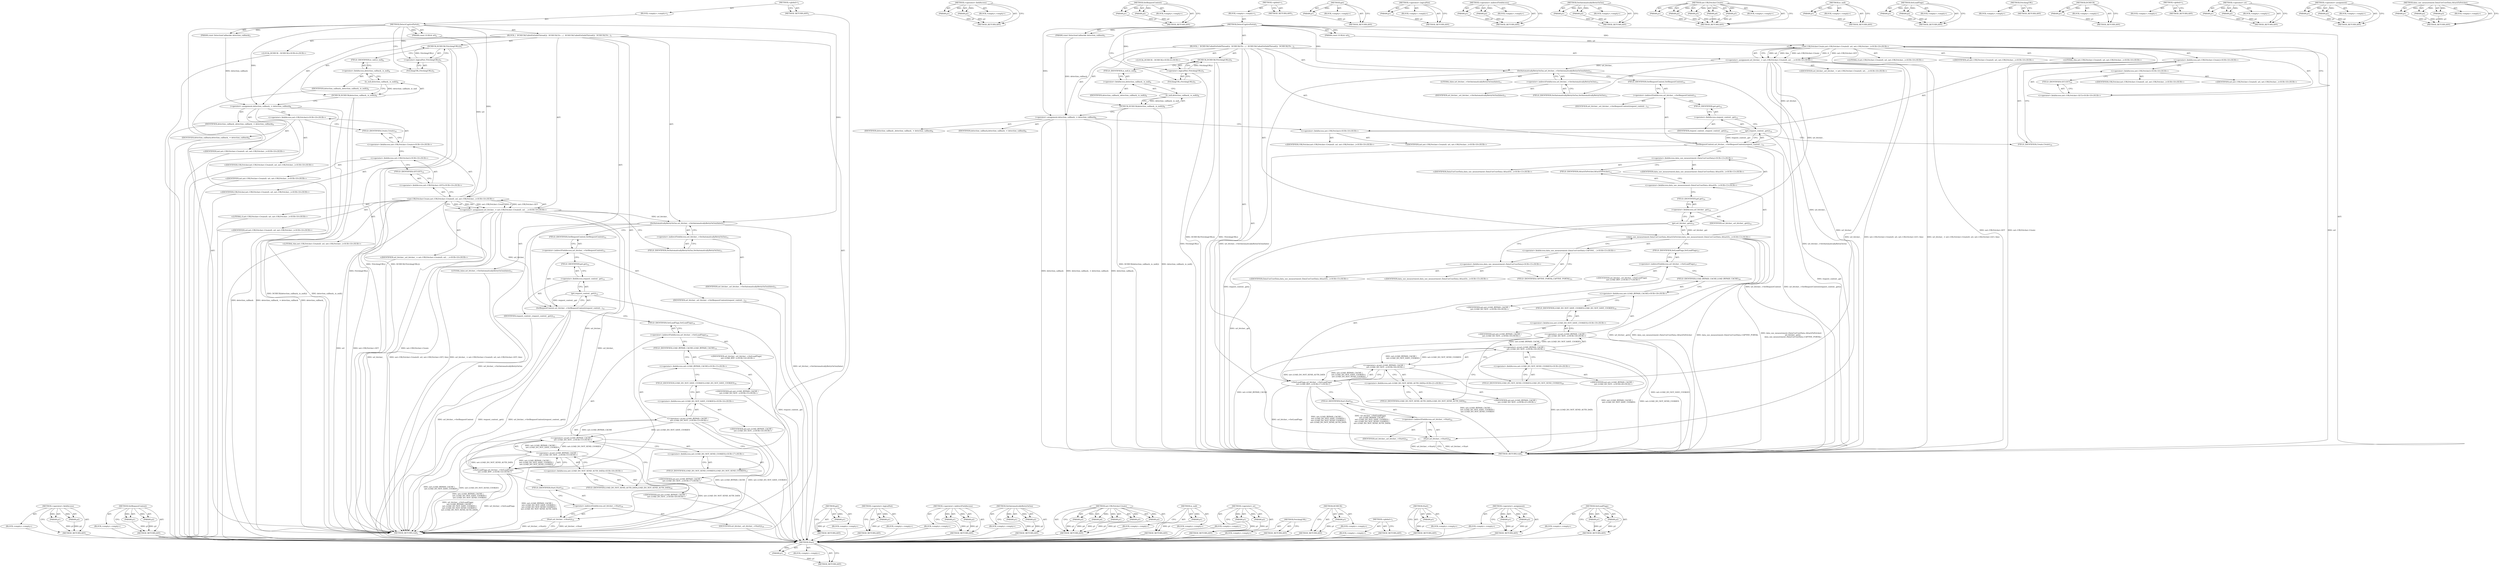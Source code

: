 digraph "data_use_measurement.DataUseUserData.AttachToFetcher" {
vulnerable_120 [label=<(METHOD,&lt;operator&gt;.fieldAccess)>];
vulnerable_121 [label=<(PARAM,p1)>];
vulnerable_122 [label=<(PARAM,p2)>];
vulnerable_123 [label=<(BLOCK,&lt;empty&gt;,&lt;empty&gt;)>];
vulnerable_124 [label=<(METHOD_RETURN,ANY)>];
vulnerable_148 [label=<(METHOD,SetRequestContext)>];
vulnerable_149 [label=<(PARAM,p1)>];
vulnerable_150 [label=<(PARAM,p2)>];
vulnerable_151 [label=<(BLOCK,&lt;empty&gt;,&lt;empty&gt;)>];
vulnerable_152 [label=<(METHOD_RETURN,ANY)>];
vulnerable_6 [label=<(METHOD,&lt;global&gt;)<SUB>1</SUB>>];
vulnerable_7 [label=<(BLOCK,&lt;empty&gt;,&lt;empty&gt;)<SUB>1</SUB>>];
vulnerable_8 [label=<(METHOD,DetectCaptivePortal)<SUB>1</SUB>>];
vulnerable_9 [label=<(PARAM,const GURL&amp; url)<SUB>2</SUB>>];
vulnerable_10 [label=<(PARAM,const DetectionCallback&amp; detection_callback)<SUB>3</SUB>>];
vulnerable_11 [label=<(BLOCK,{
  DCHECK(CalledOnValidThread());
  DCHECK(!Fe...,{
  DCHECK(CalledOnValidThread());
  DCHECK(!Fe...)<SUB>3</SUB>>];
vulnerable_12 [label="<(LOCAL,DCHECK : DCHECK)<SUB>4</SUB>>"];
vulnerable_13 [label=<(DCHECK,DCHECK(!FetchingURL()))<SUB>5</SUB>>];
vulnerable_14 [label=<(&lt;operator&gt;.logicalNot,!FetchingURL())<SUB>5</SUB>>];
vulnerable_15 [label=<(FetchingURL,FetchingURL())<SUB>5</SUB>>];
vulnerable_16 [label=<(DCHECK,DCHECK(detection_callback_.is_null()))<SUB>6</SUB>>];
vulnerable_17 [label=<(is_null,detection_callback_.is_null())<SUB>6</SUB>>];
vulnerable_18 [label=<(&lt;operator&gt;.fieldAccess,detection_callback_.is_null)<SUB>6</SUB>>];
vulnerable_19 [label=<(IDENTIFIER,detection_callback_,detection_callback_.is_null())<SUB>6</SUB>>];
vulnerable_20 [label=<(FIELD_IDENTIFIER,is_null,is_null)<SUB>6</SUB>>];
vulnerable_21 [label=<(&lt;operator&gt;.assignment,detection_callback_ = detection_callback)<SUB>8</SUB>>];
vulnerable_22 [label=<(IDENTIFIER,detection_callback_,detection_callback_ = detection_callback)<SUB>8</SUB>>];
vulnerable_23 [label=<(IDENTIFIER,detection_callback,detection_callback_ = detection_callback)<SUB>8</SUB>>];
vulnerable_24 [label="<(&lt;operator&gt;.assignment,url_fetcher_ = net::URLFetcher::Create(0, url, ...)<SUB>10</SUB>>"];
vulnerable_25 [label="<(IDENTIFIER,url_fetcher_,url_fetcher_ = net::URLFetcher::Create(0, url, ...)<SUB>10</SUB>>"];
vulnerable_26 [label="<(net.URLFetcher.Create,net::URLFetcher::Create(0, url, net::URLFetcher...)<SUB>10</SUB>>"];
vulnerable_27 [label="<(&lt;operator&gt;.fieldAccess,net::URLFetcher::Create)<SUB>10</SUB>>"];
vulnerable_28 [label="<(&lt;operator&gt;.fieldAccess,net::URLFetcher)<SUB>10</SUB>>"];
vulnerable_29 [label="<(IDENTIFIER,net,net::URLFetcher::Create(0, url, net::URLFetcher...)<SUB>10</SUB>>"];
vulnerable_30 [label="<(IDENTIFIER,URLFetcher,net::URLFetcher::Create(0, url, net::URLFetcher...)<SUB>10</SUB>>"];
vulnerable_31 [label=<(FIELD_IDENTIFIER,Create,Create)<SUB>10</SUB>>];
vulnerable_32 [label="<(LITERAL,0,net::URLFetcher::Create(0, url, net::URLFetcher...)<SUB>10</SUB>>"];
vulnerable_33 [label="<(IDENTIFIER,url,net::URLFetcher::Create(0, url, net::URLFetcher...)<SUB>10</SUB>>"];
vulnerable_34 [label="<(&lt;operator&gt;.fieldAccess,net::URLFetcher::GET)<SUB>10</SUB>>"];
vulnerable_35 [label="<(&lt;operator&gt;.fieldAccess,net::URLFetcher)<SUB>10</SUB>>"];
vulnerable_36 [label="<(IDENTIFIER,net,net::URLFetcher::Create(0, url, net::URLFetcher...)<SUB>10</SUB>>"];
vulnerable_37 [label="<(IDENTIFIER,URLFetcher,net::URLFetcher::Create(0, url, net::URLFetcher...)<SUB>10</SUB>>"];
vulnerable_38 [label=<(FIELD_IDENTIFIER,GET,GET)<SUB>10</SUB>>];
vulnerable_39 [label="<(LITERAL,this,net::URLFetcher::Create(0, url, net::URLFetcher...)<SUB>10</SUB>>"];
vulnerable_40 [label=<(SetAutomaticallyRetryOn5xx,url_fetcher_-&gt;SetAutomaticallyRetryOn5xx(false))<SUB>11</SUB>>];
vulnerable_41 [label=<(&lt;operator&gt;.indirectFieldAccess,url_fetcher_-&gt;SetAutomaticallyRetryOn5xx)<SUB>11</SUB>>];
vulnerable_42 [label=<(IDENTIFIER,url_fetcher_,url_fetcher_-&gt;SetAutomaticallyRetryOn5xx(false))<SUB>11</SUB>>];
vulnerable_43 [label=<(FIELD_IDENTIFIER,SetAutomaticallyRetryOn5xx,SetAutomaticallyRetryOn5xx)<SUB>11</SUB>>];
vulnerable_44 [label=<(LITERAL,false,url_fetcher_-&gt;SetAutomaticallyRetryOn5xx(false))<SUB>11</SUB>>];
vulnerable_45 [label=<(SetRequestContext,url_fetcher_-&gt;SetRequestContext(request_context...)<SUB>12</SUB>>];
vulnerable_46 [label=<(&lt;operator&gt;.indirectFieldAccess,url_fetcher_-&gt;SetRequestContext)<SUB>12</SUB>>];
vulnerable_47 [label=<(IDENTIFIER,url_fetcher_,url_fetcher_-&gt;SetRequestContext(request_context...)<SUB>12</SUB>>];
vulnerable_48 [label=<(FIELD_IDENTIFIER,SetRequestContext,SetRequestContext)<SUB>12</SUB>>];
vulnerable_49 [label=<(get,request_context_.get())<SUB>12</SUB>>];
vulnerable_50 [label=<(&lt;operator&gt;.fieldAccess,request_context_.get)<SUB>12</SUB>>];
vulnerable_51 [label=<(IDENTIFIER,request_context_,request_context_.get())<SUB>12</SUB>>];
vulnerable_52 [label=<(FIELD_IDENTIFIER,get,get)<SUB>12</SUB>>];
vulnerable_53 [label="<(SetLoadFlags,url_fetcher_-&gt;SetLoadFlags(
      net::LOAD_BYP...)<SUB>14</SUB>>"];
vulnerable_54 [label=<(&lt;operator&gt;.indirectFieldAccess,url_fetcher_-&gt;SetLoadFlags)<SUB>14</SUB>>];
vulnerable_55 [label="<(IDENTIFIER,url_fetcher_,url_fetcher_-&gt;SetLoadFlags(
      net::LOAD_BYP...)<SUB>14</SUB>>"];
vulnerable_56 [label=<(FIELD_IDENTIFIER,SetLoadFlags,SetLoadFlags)<SUB>14</SUB>>];
vulnerable_57 [label="<(&lt;operator&gt;.or,net::LOAD_BYPASS_CACHE |
      net::LOAD_DO_NOT...)<SUB>15</SUB>>"];
vulnerable_58 [label="<(&lt;operator&gt;.or,net::LOAD_BYPASS_CACHE |
      net::LOAD_DO_NOT...)<SUB>15</SUB>>"];
vulnerable_59 [label="<(&lt;operator&gt;.or,net::LOAD_BYPASS_CACHE |
      net::LOAD_DO_NOT...)<SUB>15</SUB>>"];
vulnerable_60 [label="<(&lt;operator&gt;.fieldAccess,net::LOAD_BYPASS_CACHE)<SUB>15</SUB>>"];
vulnerable_61 [label="<(IDENTIFIER,net,net::LOAD_BYPASS_CACHE |
      net::LOAD_DO_NOT...)<SUB>15</SUB>>"];
vulnerable_62 [label=<(FIELD_IDENTIFIER,LOAD_BYPASS_CACHE,LOAD_BYPASS_CACHE)<SUB>15</SUB>>];
vulnerable_63 [label="<(&lt;operator&gt;.fieldAccess,net::LOAD_DO_NOT_SAVE_COOKIES)<SUB>16</SUB>>"];
vulnerable_64 [label="<(IDENTIFIER,net,net::LOAD_BYPASS_CACHE |
      net::LOAD_DO_NOT...)<SUB>16</SUB>>"];
vulnerable_65 [label=<(FIELD_IDENTIFIER,LOAD_DO_NOT_SAVE_COOKIES,LOAD_DO_NOT_SAVE_COOKIES)<SUB>16</SUB>>];
vulnerable_66 [label="<(&lt;operator&gt;.fieldAccess,net::LOAD_DO_NOT_SEND_COOKIES)<SUB>17</SUB>>"];
vulnerable_67 [label="<(IDENTIFIER,net,net::LOAD_BYPASS_CACHE |
      net::LOAD_DO_NOT...)<SUB>17</SUB>>"];
vulnerable_68 [label=<(FIELD_IDENTIFIER,LOAD_DO_NOT_SEND_COOKIES,LOAD_DO_NOT_SEND_COOKIES)<SUB>17</SUB>>];
vulnerable_69 [label="<(&lt;operator&gt;.fieldAccess,net::LOAD_DO_NOT_SEND_AUTH_DATA)<SUB>18</SUB>>"];
vulnerable_70 [label="<(IDENTIFIER,net,net::LOAD_BYPASS_CACHE |
      net::LOAD_DO_NOT...)<SUB>18</SUB>>"];
vulnerable_71 [label=<(FIELD_IDENTIFIER,LOAD_DO_NOT_SEND_AUTH_DATA,LOAD_DO_NOT_SEND_AUTH_DATA)<SUB>18</SUB>>];
vulnerable_72 [label=<(Start,url_fetcher_-&gt;Start())<SUB>19</SUB>>];
vulnerable_73 [label=<(&lt;operator&gt;.indirectFieldAccess,url_fetcher_-&gt;Start)<SUB>19</SUB>>];
vulnerable_74 [label=<(IDENTIFIER,url_fetcher_,url_fetcher_-&gt;Start())<SUB>19</SUB>>];
vulnerable_75 [label=<(FIELD_IDENTIFIER,Start,Start)<SUB>19</SUB>>];
vulnerable_76 [label=<(METHOD_RETURN,void)<SUB>1</SUB>>];
vulnerable_78 [label=<(METHOD_RETURN,ANY)<SUB>1</SUB>>];
vulnerable_153 [label=<(METHOD,get)>];
vulnerable_154 [label=<(PARAM,p1)>];
vulnerable_155 [label=<(BLOCK,&lt;empty&gt;,&lt;empty&gt;)>];
vulnerable_156 [label=<(METHOD_RETURN,ANY)>];
vulnerable_109 [label=<(METHOD,&lt;operator&gt;.logicalNot)>];
vulnerable_110 [label=<(PARAM,p1)>];
vulnerable_111 [label=<(BLOCK,&lt;empty&gt;,&lt;empty&gt;)>];
vulnerable_112 [label=<(METHOD_RETURN,ANY)>];
vulnerable_143 [label=<(METHOD,&lt;operator&gt;.indirectFieldAccess)>];
vulnerable_144 [label=<(PARAM,p1)>];
vulnerable_145 [label=<(PARAM,p2)>];
vulnerable_146 [label=<(BLOCK,&lt;empty&gt;,&lt;empty&gt;)>];
vulnerable_147 [label=<(METHOD_RETURN,ANY)>];
vulnerable_138 [label=<(METHOD,SetAutomaticallyRetryOn5xx)>];
vulnerable_139 [label=<(PARAM,p1)>];
vulnerable_140 [label=<(PARAM,p2)>];
vulnerable_141 [label=<(BLOCK,&lt;empty&gt;,&lt;empty&gt;)>];
vulnerable_142 [label=<(METHOD_RETURN,ANY)>];
vulnerable_130 [label=<(METHOD,net.URLFetcher.Create)>];
vulnerable_131 [label=<(PARAM,p1)>];
vulnerable_132 [label=<(PARAM,p2)>];
vulnerable_133 [label=<(PARAM,p3)>];
vulnerable_134 [label=<(PARAM,p4)>];
vulnerable_135 [label=<(PARAM,p5)>];
vulnerable_136 [label=<(BLOCK,&lt;empty&gt;,&lt;empty&gt;)>];
vulnerable_137 [label=<(METHOD_RETURN,ANY)>];
vulnerable_116 [label=<(METHOD,is_null)>];
vulnerable_117 [label=<(PARAM,p1)>];
vulnerable_118 [label=<(BLOCK,&lt;empty&gt;,&lt;empty&gt;)>];
vulnerable_119 [label=<(METHOD_RETURN,ANY)>];
vulnerable_162 [label=<(METHOD,&lt;operator&gt;.or)>];
vulnerable_163 [label=<(PARAM,p1)>];
vulnerable_164 [label=<(PARAM,p2)>];
vulnerable_165 [label=<(BLOCK,&lt;empty&gt;,&lt;empty&gt;)>];
vulnerable_166 [label=<(METHOD_RETURN,ANY)>];
vulnerable_113 [label=<(METHOD,FetchingURL)>];
vulnerable_114 [label=<(BLOCK,&lt;empty&gt;,&lt;empty&gt;)>];
vulnerable_115 [label=<(METHOD_RETURN,ANY)>];
vulnerable_105 [label=<(METHOD,DCHECK)>];
vulnerable_106 [label=<(PARAM,p1)>];
vulnerable_107 [label=<(BLOCK,&lt;empty&gt;,&lt;empty&gt;)>];
vulnerable_108 [label=<(METHOD_RETURN,ANY)>];
vulnerable_99 [label=<(METHOD,&lt;global&gt;)<SUB>1</SUB>>];
vulnerable_100 [label=<(BLOCK,&lt;empty&gt;,&lt;empty&gt;)>];
vulnerable_101 [label=<(METHOD_RETURN,ANY)>];
vulnerable_167 [label=<(METHOD,Start)>];
vulnerable_168 [label=<(PARAM,p1)>];
vulnerable_169 [label=<(BLOCK,&lt;empty&gt;,&lt;empty&gt;)>];
vulnerable_170 [label=<(METHOD_RETURN,ANY)>];
vulnerable_125 [label=<(METHOD,&lt;operator&gt;.assignment)>];
vulnerable_126 [label=<(PARAM,p1)>];
vulnerable_127 [label=<(PARAM,p2)>];
vulnerable_128 [label=<(BLOCK,&lt;empty&gt;,&lt;empty&gt;)>];
vulnerable_129 [label=<(METHOD_RETURN,ANY)>];
vulnerable_157 [label=<(METHOD,SetLoadFlags)>];
vulnerable_158 [label=<(PARAM,p1)>];
vulnerable_159 [label=<(PARAM,p2)>];
vulnerable_160 [label=<(BLOCK,&lt;empty&gt;,&lt;empty&gt;)>];
vulnerable_161 [label=<(METHOD_RETURN,ANY)>];
fixed_190 [label=<(METHOD,Start)>];
fixed_191 [label=<(PARAM,p1)>];
fixed_192 [label=<(BLOCK,&lt;empty&gt;,&lt;empty&gt;)>];
fixed_193 [label=<(METHOD_RETURN,ANY)>];
fixed_137 [label=<(METHOD,&lt;operator&gt;.fieldAccess)>];
fixed_138 [label=<(PARAM,p1)>];
fixed_139 [label=<(PARAM,p2)>];
fixed_140 [label=<(BLOCK,&lt;empty&gt;,&lt;empty&gt;)>];
fixed_141 [label=<(METHOD_RETURN,ANY)>];
fixed_165 [label=<(METHOD,SetRequestContext)>];
fixed_166 [label=<(PARAM,p1)>];
fixed_167 [label=<(PARAM,p2)>];
fixed_168 [label=<(BLOCK,&lt;empty&gt;,&lt;empty&gt;)>];
fixed_169 [label=<(METHOD_RETURN,ANY)>];
fixed_6 [label=<(METHOD,&lt;global&gt;)<SUB>1</SUB>>];
fixed_7 [label=<(BLOCK,&lt;empty&gt;,&lt;empty&gt;)<SUB>1</SUB>>];
fixed_8 [label=<(METHOD,DetectCaptivePortal)<SUB>1</SUB>>];
fixed_9 [label=<(PARAM,const GURL&amp; url)<SUB>2</SUB>>];
fixed_10 [label=<(PARAM,const DetectionCallback&amp; detection_callback)<SUB>3</SUB>>];
fixed_11 [label=<(BLOCK,{
  DCHECK(CalledOnValidThread());
  DCHECK(!Fe...,{
  DCHECK(CalledOnValidThread());
  DCHECK(!Fe...)<SUB>3</SUB>>];
fixed_12 [label="<(LOCAL,DCHECK : DCHECK)<SUB>4</SUB>>"];
fixed_13 [label=<(DCHECK,DCHECK(!FetchingURL()))<SUB>5</SUB>>];
fixed_14 [label=<(&lt;operator&gt;.logicalNot,!FetchingURL())<SUB>5</SUB>>];
fixed_15 [label=<(FetchingURL,FetchingURL())<SUB>5</SUB>>];
fixed_16 [label=<(DCHECK,DCHECK(detection_callback_.is_null()))<SUB>6</SUB>>];
fixed_17 [label=<(is_null,detection_callback_.is_null())<SUB>6</SUB>>];
fixed_18 [label=<(&lt;operator&gt;.fieldAccess,detection_callback_.is_null)<SUB>6</SUB>>];
fixed_19 [label=<(IDENTIFIER,detection_callback_,detection_callback_.is_null())<SUB>6</SUB>>];
fixed_20 [label=<(FIELD_IDENTIFIER,is_null,is_null)<SUB>6</SUB>>];
fixed_21 [label=<(&lt;operator&gt;.assignment,detection_callback_ = detection_callback)<SUB>8</SUB>>];
fixed_22 [label=<(IDENTIFIER,detection_callback_,detection_callback_ = detection_callback)<SUB>8</SUB>>];
fixed_23 [label=<(IDENTIFIER,detection_callback,detection_callback_ = detection_callback)<SUB>8</SUB>>];
fixed_24 [label="<(&lt;operator&gt;.assignment,url_fetcher_ = net::URLFetcher::Create(0, url, ...)<SUB>10</SUB>>"];
fixed_25 [label="<(IDENTIFIER,url_fetcher_,url_fetcher_ = net::URLFetcher::Create(0, url, ...)<SUB>10</SUB>>"];
fixed_26 [label="<(net.URLFetcher.Create,net::URLFetcher::Create(0, url, net::URLFetcher...)<SUB>10</SUB>>"];
fixed_27 [label="<(&lt;operator&gt;.fieldAccess,net::URLFetcher::Create)<SUB>10</SUB>>"];
fixed_28 [label="<(&lt;operator&gt;.fieldAccess,net::URLFetcher)<SUB>10</SUB>>"];
fixed_29 [label="<(IDENTIFIER,net,net::URLFetcher::Create(0, url, net::URLFetcher...)<SUB>10</SUB>>"];
fixed_30 [label="<(IDENTIFIER,URLFetcher,net::URLFetcher::Create(0, url, net::URLFetcher...)<SUB>10</SUB>>"];
fixed_31 [label=<(FIELD_IDENTIFIER,Create,Create)<SUB>10</SUB>>];
fixed_32 [label="<(LITERAL,0,net::URLFetcher::Create(0, url, net::URLFetcher...)<SUB>10</SUB>>"];
fixed_33 [label="<(IDENTIFIER,url,net::URLFetcher::Create(0, url, net::URLFetcher...)<SUB>10</SUB>>"];
fixed_34 [label="<(&lt;operator&gt;.fieldAccess,net::URLFetcher::GET)<SUB>10</SUB>>"];
fixed_35 [label="<(&lt;operator&gt;.fieldAccess,net::URLFetcher)<SUB>10</SUB>>"];
fixed_36 [label="<(IDENTIFIER,net,net::URLFetcher::Create(0, url, net::URLFetcher...)<SUB>10</SUB>>"];
fixed_37 [label="<(IDENTIFIER,URLFetcher,net::URLFetcher::Create(0, url, net::URLFetcher...)<SUB>10</SUB>>"];
fixed_38 [label=<(FIELD_IDENTIFIER,GET,GET)<SUB>10</SUB>>];
fixed_39 [label="<(LITERAL,this,net::URLFetcher::Create(0, url, net::URLFetcher...)<SUB>10</SUB>>"];
fixed_40 [label=<(SetAutomaticallyRetryOn5xx,url_fetcher_-&gt;SetAutomaticallyRetryOn5xx(false))<SUB>11</SUB>>];
fixed_41 [label=<(&lt;operator&gt;.indirectFieldAccess,url_fetcher_-&gt;SetAutomaticallyRetryOn5xx)<SUB>11</SUB>>];
fixed_42 [label=<(IDENTIFIER,url_fetcher_,url_fetcher_-&gt;SetAutomaticallyRetryOn5xx(false))<SUB>11</SUB>>];
fixed_43 [label=<(FIELD_IDENTIFIER,SetAutomaticallyRetryOn5xx,SetAutomaticallyRetryOn5xx)<SUB>11</SUB>>];
fixed_44 [label=<(LITERAL,false,url_fetcher_-&gt;SetAutomaticallyRetryOn5xx(false))<SUB>11</SUB>>];
fixed_45 [label=<(SetRequestContext,url_fetcher_-&gt;SetRequestContext(request_context...)<SUB>12</SUB>>];
fixed_46 [label=<(&lt;operator&gt;.indirectFieldAccess,url_fetcher_-&gt;SetRequestContext)<SUB>12</SUB>>];
fixed_47 [label=<(IDENTIFIER,url_fetcher_,url_fetcher_-&gt;SetRequestContext(request_context...)<SUB>12</SUB>>];
fixed_48 [label=<(FIELD_IDENTIFIER,SetRequestContext,SetRequestContext)<SUB>12</SUB>>];
fixed_49 [label=<(get,request_context_.get())<SUB>12</SUB>>];
fixed_50 [label=<(&lt;operator&gt;.fieldAccess,request_context_.get)<SUB>12</SUB>>];
fixed_51 [label=<(IDENTIFIER,request_context_,request_context_.get())<SUB>12</SUB>>];
fixed_52 [label=<(FIELD_IDENTIFIER,get,get)<SUB>12</SUB>>];
fixed_53 [label="<(data_use_measurement.DataUseUserData.AttachToFetcher,data_use_measurement::DataUseUserData::AttachTo...)<SUB>13</SUB>>"];
fixed_54 [label="<(&lt;operator&gt;.fieldAccess,data_use_measurement::DataUseUserData::AttachTo...)<SUB>13</SUB>>"];
fixed_55 [label="<(&lt;operator&gt;.fieldAccess,data_use_measurement::DataUseUserData)<SUB>13</SUB>>"];
fixed_56 [label="<(IDENTIFIER,data_use_measurement,data_use_measurement::DataUseUserData::AttachTo...)<SUB>13</SUB>>"];
fixed_57 [label="<(IDENTIFIER,DataUseUserData,data_use_measurement::DataUseUserData::AttachTo...)<SUB>13</SUB>>"];
fixed_58 [label=<(FIELD_IDENTIFIER,AttachToFetcher,AttachToFetcher)<SUB>13</SUB>>];
fixed_59 [label=<(get,url_fetcher_.get())<SUB>14</SUB>>];
fixed_60 [label=<(&lt;operator&gt;.fieldAccess,url_fetcher_.get)<SUB>14</SUB>>];
fixed_61 [label=<(IDENTIFIER,url_fetcher_,url_fetcher_.get())<SUB>14</SUB>>];
fixed_62 [label=<(FIELD_IDENTIFIER,get,get)<SUB>14</SUB>>];
fixed_63 [label="<(&lt;operator&gt;.fieldAccess,data_use_measurement::DataUseUserData::CAPTIVE_...)<SUB>15</SUB>>"];
fixed_64 [label="<(&lt;operator&gt;.fieldAccess,data_use_measurement::DataUseUserData)<SUB>15</SUB>>"];
fixed_65 [label="<(IDENTIFIER,data_use_measurement,data_use_measurement::DataUseUserData::AttachTo...)<SUB>15</SUB>>"];
fixed_66 [label="<(IDENTIFIER,DataUseUserData,data_use_measurement::DataUseUserData::AttachTo...)<SUB>15</SUB>>"];
fixed_67 [label=<(FIELD_IDENTIFIER,CAPTIVE_PORTAL,CAPTIVE_PORTAL)<SUB>15</SUB>>];
fixed_68 [label="<(SetLoadFlags,url_fetcher_-&gt;SetLoadFlags(
      net::LOAD_BYP...)<SUB>17</SUB>>"];
fixed_69 [label=<(&lt;operator&gt;.indirectFieldAccess,url_fetcher_-&gt;SetLoadFlags)<SUB>17</SUB>>];
fixed_70 [label="<(IDENTIFIER,url_fetcher_,url_fetcher_-&gt;SetLoadFlags(
      net::LOAD_BYP...)<SUB>17</SUB>>"];
fixed_71 [label=<(FIELD_IDENTIFIER,SetLoadFlags,SetLoadFlags)<SUB>17</SUB>>];
fixed_72 [label="<(&lt;operator&gt;.or,net::LOAD_BYPASS_CACHE |
      net::LOAD_DO_NOT...)<SUB>18</SUB>>"];
fixed_73 [label="<(&lt;operator&gt;.or,net::LOAD_BYPASS_CACHE |
      net::LOAD_DO_NOT...)<SUB>18</SUB>>"];
fixed_74 [label="<(&lt;operator&gt;.or,net::LOAD_BYPASS_CACHE |
      net::LOAD_DO_NOT...)<SUB>18</SUB>>"];
fixed_75 [label="<(&lt;operator&gt;.fieldAccess,net::LOAD_BYPASS_CACHE)<SUB>18</SUB>>"];
fixed_76 [label="<(IDENTIFIER,net,net::LOAD_BYPASS_CACHE |
      net::LOAD_DO_NOT...)<SUB>18</SUB>>"];
fixed_77 [label=<(FIELD_IDENTIFIER,LOAD_BYPASS_CACHE,LOAD_BYPASS_CACHE)<SUB>18</SUB>>];
fixed_78 [label="<(&lt;operator&gt;.fieldAccess,net::LOAD_DO_NOT_SAVE_COOKIES)<SUB>19</SUB>>"];
fixed_79 [label="<(IDENTIFIER,net,net::LOAD_BYPASS_CACHE |
      net::LOAD_DO_NOT...)<SUB>19</SUB>>"];
fixed_80 [label=<(FIELD_IDENTIFIER,LOAD_DO_NOT_SAVE_COOKIES,LOAD_DO_NOT_SAVE_COOKIES)<SUB>19</SUB>>];
fixed_81 [label="<(&lt;operator&gt;.fieldAccess,net::LOAD_DO_NOT_SEND_COOKIES)<SUB>20</SUB>>"];
fixed_82 [label="<(IDENTIFIER,net,net::LOAD_BYPASS_CACHE |
      net::LOAD_DO_NOT...)<SUB>20</SUB>>"];
fixed_83 [label=<(FIELD_IDENTIFIER,LOAD_DO_NOT_SEND_COOKIES,LOAD_DO_NOT_SEND_COOKIES)<SUB>20</SUB>>];
fixed_84 [label="<(&lt;operator&gt;.fieldAccess,net::LOAD_DO_NOT_SEND_AUTH_DATA)<SUB>21</SUB>>"];
fixed_85 [label="<(IDENTIFIER,net,net::LOAD_BYPASS_CACHE |
      net::LOAD_DO_NOT...)<SUB>21</SUB>>"];
fixed_86 [label=<(FIELD_IDENTIFIER,LOAD_DO_NOT_SEND_AUTH_DATA,LOAD_DO_NOT_SEND_AUTH_DATA)<SUB>21</SUB>>];
fixed_87 [label=<(Start,url_fetcher_-&gt;Start())<SUB>22</SUB>>];
fixed_88 [label=<(&lt;operator&gt;.indirectFieldAccess,url_fetcher_-&gt;Start)<SUB>22</SUB>>];
fixed_89 [label=<(IDENTIFIER,url_fetcher_,url_fetcher_-&gt;Start())<SUB>22</SUB>>];
fixed_90 [label=<(FIELD_IDENTIFIER,Start,Start)<SUB>22</SUB>>];
fixed_91 [label=<(METHOD_RETURN,void)<SUB>1</SUB>>];
fixed_93 [label=<(METHOD_RETURN,ANY)<SUB>1</SUB>>];
fixed_170 [label=<(METHOD,get)>];
fixed_171 [label=<(PARAM,p1)>];
fixed_172 [label=<(BLOCK,&lt;empty&gt;,&lt;empty&gt;)>];
fixed_173 [label=<(METHOD_RETURN,ANY)>];
fixed_126 [label=<(METHOD,&lt;operator&gt;.logicalNot)>];
fixed_127 [label=<(PARAM,p1)>];
fixed_128 [label=<(BLOCK,&lt;empty&gt;,&lt;empty&gt;)>];
fixed_129 [label=<(METHOD_RETURN,ANY)>];
fixed_160 [label=<(METHOD,&lt;operator&gt;.indirectFieldAccess)>];
fixed_161 [label=<(PARAM,p1)>];
fixed_162 [label=<(PARAM,p2)>];
fixed_163 [label=<(BLOCK,&lt;empty&gt;,&lt;empty&gt;)>];
fixed_164 [label=<(METHOD_RETURN,ANY)>];
fixed_155 [label=<(METHOD,SetAutomaticallyRetryOn5xx)>];
fixed_156 [label=<(PARAM,p1)>];
fixed_157 [label=<(PARAM,p2)>];
fixed_158 [label=<(BLOCK,&lt;empty&gt;,&lt;empty&gt;)>];
fixed_159 [label=<(METHOD_RETURN,ANY)>];
fixed_147 [label=<(METHOD,net.URLFetcher.Create)>];
fixed_148 [label=<(PARAM,p1)>];
fixed_149 [label=<(PARAM,p2)>];
fixed_150 [label=<(PARAM,p3)>];
fixed_151 [label=<(PARAM,p4)>];
fixed_152 [label=<(PARAM,p5)>];
fixed_153 [label=<(BLOCK,&lt;empty&gt;,&lt;empty&gt;)>];
fixed_154 [label=<(METHOD_RETURN,ANY)>];
fixed_133 [label=<(METHOD,is_null)>];
fixed_134 [label=<(PARAM,p1)>];
fixed_135 [label=<(BLOCK,&lt;empty&gt;,&lt;empty&gt;)>];
fixed_136 [label=<(METHOD_RETURN,ANY)>];
fixed_180 [label=<(METHOD,SetLoadFlags)>];
fixed_181 [label=<(PARAM,p1)>];
fixed_182 [label=<(PARAM,p2)>];
fixed_183 [label=<(BLOCK,&lt;empty&gt;,&lt;empty&gt;)>];
fixed_184 [label=<(METHOD_RETURN,ANY)>];
fixed_130 [label=<(METHOD,FetchingURL)>];
fixed_131 [label=<(BLOCK,&lt;empty&gt;,&lt;empty&gt;)>];
fixed_132 [label=<(METHOD_RETURN,ANY)>];
fixed_122 [label=<(METHOD,DCHECK)>];
fixed_123 [label=<(PARAM,p1)>];
fixed_124 [label=<(BLOCK,&lt;empty&gt;,&lt;empty&gt;)>];
fixed_125 [label=<(METHOD_RETURN,ANY)>];
fixed_116 [label=<(METHOD,&lt;global&gt;)<SUB>1</SUB>>];
fixed_117 [label=<(BLOCK,&lt;empty&gt;,&lt;empty&gt;)>];
fixed_118 [label=<(METHOD_RETURN,ANY)>];
fixed_185 [label=<(METHOD,&lt;operator&gt;.or)>];
fixed_186 [label=<(PARAM,p1)>];
fixed_187 [label=<(PARAM,p2)>];
fixed_188 [label=<(BLOCK,&lt;empty&gt;,&lt;empty&gt;)>];
fixed_189 [label=<(METHOD_RETURN,ANY)>];
fixed_142 [label=<(METHOD,&lt;operator&gt;.assignment)>];
fixed_143 [label=<(PARAM,p1)>];
fixed_144 [label=<(PARAM,p2)>];
fixed_145 [label=<(BLOCK,&lt;empty&gt;,&lt;empty&gt;)>];
fixed_146 [label=<(METHOD_RETURN,ANY)>];
fixed_174 [label=<(METHOD,data_use_measurement.DataUseUserData.AttachToFetcher)>];
fixed_175 [label=<(PARAM,p1)>];
fixed_176 [label=<(PARAM,p2)>];
fixed_177 [label=<(PARAM,p3)>];
fixed_178 [label=<(BLOCK,&lt;empty&gt;,&lt;empty&gt;)>];
fixed_179 [label=<(METHOD_RETURN,ANY)>];
vulnerable_120 -> vulnerable_121  [key=0, label="AST: "];
vulnerable_120 -> vulnerable_121  [key=1, label="DDG: "];
vulnerable_120 -> vulnerable_123  [key=0, label="AST: "];
vulnerable_120 -> vulnerable_122  [key=0, label="AST: "];
vulnerable_120 -> vulnerable_122  [key=1, label="DDG: "];
vulnerable_120 -> vulnerable_124  [key=0, label="AST: "];
vulnerable_120 -> vulnerable_124  [key=1, label="CFG: "];
vulnerable_121 -> vulnerable_124  [key=0, label="DDG: p1"];
vulnerable_122 -> vulnerable_124  [key=0, label="DDG: p2"];
vulnerable_123 -> fixed_190  [key=0];
vulnerable_124 -> fixed_190  [key=0];
vulnerable_148 -> vulnerable_149  [key=0, label="AST: "];
vulnerable_148 -> vulnerable_149  [key=1, label="DDG: "];
vulnerable_148 -> vulnerable_151  [key=0, label="AST: "];
vulnerable_148 -> vulnerable_150  [key=0, label="AST: "];
vulnerable_148 -> vulnerable_150  [key=1, label="DDG: "];
vulnerable_148 -> vulnerable_152  [key=0, label="AST: "];
vulnerable_148 -> vulnerable_152  [key=1, label="CFG: "];
vulnerable_149 -> vulnerable_152  [key=0, label="DDG: p1"];
vulnerable_150 -> vulnerable_152  [key=0, label="DDG: p2"];
vulnerable_151 -> fixed_190  [key=0];
vulnerable_152 -> fixed_190  [key=0];
vulnerable_6 -> vulnerable_7  [key=0, label="AST: "];
vulnerable_6 -> vulnerable_78  [key=0, label="AST: "];
vulnerable_6 -> vulnerable_78  [key=1, label="CFG: "];
vulnerable_7 -> vulnerable_8  [key=0, label="AST: "];
vulnerable_8 -> vulnerable_9  [key=0, label="AST: "];
vulnerable_8 -> vulnerable_9  [key=1, label="DDG: "];
vulnerable_8 -> vulnerable_10  [key=0, label="AST: "];
vulnerable_8 -> vulnerable_10  [key=1, label="DDG: "];
vulnerable_8 -> vulnerable_11  [key=0, label="AST: "];
vulnerable_8 -> vulnerable_76  [key=0, label="AST: "];
vulnerable_8 -> vulnerable_15  [key=0, label="CFG: "];
vulnerable_8 -> vulnerable_21  [key=0, label="DDG: "];
vulnerable_8 -> vulnerable_40  [key=0, label="DDG: "];
vulnerable_8 -> vulnerable_14  [key=0, label="DDG: "];
vulnerable_8 -> vulnerable_26  [key=0, label="DDG: "];
vulnerable_9 -> vulnerable_26  [key=0, label="DDG: url"];
vulnerable_10 -> vulnerable_21  [key=0, label="DDG: detection_callback"];
vulnerable_11 -> vulnerable_12  [key=0, label="AST: "];
vulnerable_11 -> vulnerable_13  [key=0, label="AST: "];
vulnerable_11 -> vulnerable_16  [key=0, label="AST: "];
vulnerable_11 -> vulnerable_21  [key=0, label="AST: "];
vulnerable_11 -> vulnerable_24  [key=0, label="AST: "];
vulnerable_11 -> vulnerable_40  [key=0, label="AST: "];
vulnerable_11 -> vulnerable_45  [key=0, label="AST: "];
vulnerable_11 -> vulnerable_53  [key=0, label="AST: "];
vulnerable_11 -> vulnerable_72  [key=0, label="AST: "];
vulnerable_12 -> fixed_190  [key=0];
vulnerable_13 -> vulnerable_14  [key=0, label="AST: "];
vulnerable_13 -> vulnerable_20  [key=0, label="CFG: "];
vulnerable_13 -> vulnerable_76  [key=0, label="DDG: !FetchingURL()"];
vulnerable_13 -> vulnerable_76  [key=1, label="DDG: DCHECK(!FetchingURL())"];
vulnerable_14 -> vulnerable_15  [key=0, label="AST: "];
vulnerable_14 -> vulnerable_13  [key=0, label="CFG: "];
vulnerable_14 -> vulnerable_13  [key=1, label="DDG: FetchingURL()"];
vulnerable_14 -> vulnerable_76  [key=0, label="DDG: FetchingURL()"];
vulnerable_15 -> vulnerable_14  [key=0, label="CFG: "];
vulnerable_16 -> vulnerable_17  [key=0, label="AST: "];
vulnerable_16 -> vulnerable_21  [key=0, label="CFG: "];
vulnerable_16 -> vulnerable_76  [key=0, label="DDG: detection_callback_.is_null()"];
vulnerable_16 -> vulnerable_76  [key=1, label="DDG: DCHECK(detection_callback_.is_null())"];
vulnerable_17 -> vulnerable_18  [key=0, label="AST: "];
vulnerable_17 -> vulnerable_16  [key=0, label="CFG: "];
vulnerable_17 -> vulnerable_16  [key=1, label="DDG: detection_callback_.is_null"];
vulnerable_18 -> vulnerable_19  [key=0, label="AST: "];
vulnerable_18 -> vulnerable_20  [key=0, label="AST: "];
vulnerable_18 -> vulnerable_17  [key=0, label="CFG: "];
vulnerable_19 -> fixed_190  [key=0];
vulnerable_20 -> vulnerable_18  [key=0, label="CFG: "];
vulnerable_21 -> vulnerable_22  [key=0, label="AST: "];
vulnerable_21 -> vulnerable_23  [key=0, label="AST: "];
vulnerable_21 -> vulnerable_28  [key=0, label="CFG: "];
vulnerable_21 -> vulnerable_76  [key=0, label="DDG: detection_callback_"];
vulnerable_21 -> vulnerable_76  [key=1, label="DDG: detection_callback"];
vulnerable_21 -> vulnerable_76  [key=2, label="DDG: detection_callback_ = detection_callback"];
vulnerable_22 -> fixed_190  [key=0];
vulnerable_23 -> fixed_190  [key=0];
vulnerable_24 -> vulnerable_25  [key=0, label="AST: "];
vulnerable_24 -> vulnerable_26  [key=0, label="AST: "];
vulnerable_24 -> vulnerable_43  [key=0, label="CFG: "];
vulnerable_24 -> vulnerable_76  [key=0, label="DDG: url_fetcher_"];
vulnerable_24 -> vulnerable_76  [key=1, label="DDG: net::URLFetcher::Create(0, url, net::URLFetcher::GET, this)"];
vulnerable_24 -> vulnerable_76  [key=2, label="DDG: url_fetcher_ = net::URLFetcher::Create(0, url, net::URLFetcher::GET, this)"];
vulnerable_24 -> vulnerable_40  [key=0, label="DDG: url_fetcher_"];
vulnerable_24 -> vulnerable_45  [key=0, label="DDG: url_fetcher_"];
vulnerable_24 -> vulnerable_53  [key=0, label="DDG: url_fetcher_"];
vulnerable_24 -> vulnerable_72  [key=0, label="DDG: url_fetcher_"];
vulnerable_25 -> fixed_190  [key=0];
vulnerable_26 -> vulnerable_27  [key=0, label="AST: "];
vulnerable_26 -> vulnerable_32  [key=0, label="AST: "];
vulnerable_26 -> vulnerable_33  [key=0, label="AST: "];
vulnerable_26 -> vulnerable_34  [key=0, label="AST: "];
vulnerable_26 -> vulnerable_39  [key=0, label="AST: "];
vulnerable_26 -> vulnerable_24  [key=0, label="CFG: "];
vulnerable_26 -> vulnerable_24  [key=1, label="DDG: url"];
vulnerable_26 -> vulnerable_24  [key=2, label="DDG: this"];
vulnerable_26 -> vulnerable_24  [key=3, label="DDG: net::URLFetcher::Create"];
vulnerable_26 -> vulnerable_24  [key=4, label="DDG: 0"];
vulnerable_26 -> vulnerable_24  [key=5, label="DDG: net::URLFetcher::GET"];
vulnerable_26 -> vulnerable_76  [key=0, label="DDG: net::URLFetcher::Create"];
vulnerable_26 -> vulnerable_76  [key=1, label="DDG: url"];
vulnerable_26 -> vulnerable_76  [key=2, label="DDG: net::URLFetcher::GET"];
vulnerable_27 -> vulnerable_28  [key=0, label="AST: "];
vulnerable_27 -> vulnerable_31  [key=0, label="AST: "];
vulnerable_27 -> vulnerable_35  [key=0, label="CFG: "];
vulnerable_28 -> vulnerable_29  [key=0, label="AST: "];
vulnerable_28 -> vulnerable_30  [key=0, label="AST: "];
vulnerable_28 -> vulnerable_31  [key=0, label="CFG: "];
vulnerable_29 -> fixed_190  [key=0];
vulnerable_30 -> fixed_190  [key=0];
vulnerable_31 -> vulnerable_27  [key=0, label="CFG: "];
vulnerable_32 -> fixed_190  [key=0];
vulnerable_33 -> fixed_190  [key=0];
vulnerable_34 -> vulnerable_35  [key=0, label="AST: "];
vulnerable_34 -> vulnerable_38  [key=0, label="AST: "];
vulnerable_34 -> vulnerable_26  [key=0, label="CFG: "];
vulnerable_35 -> vulnerable_36  [key=0, label="AST: "];
vulnerable_35 -> vulnerable_37  [key=0, label="AST: "];
vulnerable_35 -> vulnerable_38  [key=0, label="CFG: "];
vulnerable_36 -> fixed_190  [key=0];
vulnerable_37 -> fixed_190  [key=0];
vulnerable_38 -> vulnerable_34  [key=0, label="CFG: "];
vulnerable_39 -> fixed_190  [key=0];
vulnerable_40 -> vulnerable_41  [key=0, label="AST: "];
vulnerable_40 -> vulnerable_44  [key=0, label="AST: "];
vulnerable_40 -> vulnerable_48  [key=0, label="CFG: "];
vulnerable_40 -> vulnerable_76  [key=0, label="DDG: url_fetcher_-&gt;SetAutomaticallyRetryOn5xx"];
vulnerable_40 -> vulnerable_76  [key=1, label="DDG: url_fetcher_-&gt;SetAutomaticallyRetryOn5xx(false)"];
vulnerable_41 -> vulnerable_42  [key=0, label="AST: "];
vulnerable_41 -> vulnerable_43  [key=0, label="AST: "];
vulnerable_41 -> vulnerable_40  [key=0, label="CFG: "];
vulnerable_42 -> fixed_190  [key=0];
vulnerable_43 -> vulnerable_41  [key=0, label="CFG: "];
vulnerable_44 -> fixed_190  [key=0];
vulnerable_45 -> vulnerable_46  [key=0, label="AST: "];
vulnerable_45 -> vulnerable_49  [key=0, label="AST: "];
vulnerable_45 -> vulnerable_56  [key=0, label="CFG: "];
vulnerable_45 -> vulnerable_76  [key=0, label="DDG: url_fetcher_-&gt;SetRequestContext"];
vulnerable_45 -> vulnerable_76  [key=1, label="DDG: request_context_.get()"];
vulnerable_45 -> vulnerable_76  [key=2, label="DDG: url_fetcher_-&gt;SetRequestContext(request_context_.get())"];
vulnerable_46 -> vulnerable_47  [key=0, label="AST: "];
vulnerable_46 -> vulnerable_48  [key=0, label="AST: "];
vulnerable_46 -> vulnerable_52  [key=0, label="CFG: "];
vulnerable_47 -> fixed_190  [key=0];
vulnerable_48 -> vulnerable_46  [key=0, label="CFG: "];
vulnerable_49 -> vulnerable_50  [key=0, label="AST: "];
vulnerable_49 -> vulnerable_45  [key=0, label="CFG: "];
vulnerable_49 -> vulnerable_45  [key=1, label="DDG: request_context_.get"];
vulnerable_49 -> vulnerable_76  [key=0, label="DDG: request_context_.get"];
vulnerable_50 -> vulnerable_51  [key=0, label="AST: "];
vulnerable_50 -> vulnerable_52  [key=0, label="AST: "];
vulnerable_50 -> vulnerable_49  [key=0, label="CFG: "];
vulnerable_51 -> fixed_190  [key=0];
vulnerable_52 -> vulnerable_50  [key=0, label="CFG: "];
vulnerable_53 -> vulnerable_54  [key=0, label="AST: "];
vulnerable_53 -> vulnerable_57  [key=0, label="AST: "];
vulnerable_53 -> vulnerable_75  [key=0, label="CFG: "];
vulnerable_53 -> vulnerable_76  [key=0, label="DDG: url_fetcher_-&gt;SetLoadFlags"];
vulnerable_53 -> vulnerable_76  [key=1, label="DDG: net::LOAD_BYPASS_CACHE |
      net::LOAD_DO_NOT_SAVE_COOKIES |
      net::LOAD_DO_NOT_SEND_COOKIES |
      net::LOAD_DO_NOT_SEND_AUTH_DATA"];
vulnerable_53 -> vulnerable_76  [key=2, label="DDG: url_fetcher_-&gt;SetLoadFlags(
      net::LOAD_BYPASS_CACHE |
      net::LOAD_DO_NOT_SAVE_COOKIES |
      net::LOAD_DO_NOT_SEND_COOKIES |
      net::LOAD_DO_NOT_SEND_AUTH_DATA)"];
vulnerable_54 -> vulnerable_55  [key=0, label="AST: "];
vulnerable_54 -> vulnerable_56  [key=0, label="AST: "];
vulnerable_54 -> vulnerable_62  [key=0, label="CFG: "];
vulnerable_55 -> fixed_190  [key=0];
vulnerable_56 -> vulnerable_54  [key=0, label="CFG: "];
vulnerable_57 -> vulnerable_58  [key=0, label="AST: "];
vulnerable_57 -> vulnerable_69  [key=0, label="AST: "];
vulnerable_57 -> vulnerable_53  [key=0, label="CFG: "];
vulnerable_57 -> vulnerable_53  [key=1, label="DDG: net::LOAD_BYPASS_CACHE |
      net::LOAD_DO_NOT_SAVE_COOKIES |
      net::LOAD_DO_NOT_SEND_COOKIES"];
vulnerable_57 -> vulnerable_53  [key=2, label="DDG: net::LOAD_DO_NOT_SEND_AUTH_DATA"];
vulnerable_57 -> vulnerable_76  [key=0, label="DDG: net::LOAD_BYPASS_CACHE |
      net::LOAD_DO_NOT_SAVE_COOKIES |
      net::LOAD_DO_NOT_SEND_COOKIES"];
vulnerable_57 -> vulnerable_76  [key=1, label="DDG: net::LOAD_DO_NOT_SEND_AUTH_DATA"];
vulnerable_58 -> vulnerable_59  [key=0, label="AST: "];
vulnerable_58 -> vulnerable_66  [key=0, label="AST: "];
vulnerable_58 -> vulnerable_71  [key=0, label="CFG: "];
vulnerable_58 -> vulnerable_76  [key=0, label="DDG: net::LOAD_BYPASS_CACHE |
      net::LOAD_DO_NOT_SAVE_COOKIES"];
vulnerable_58 -> vulnerable_76  [key=1, label="DDG: net::LOAD_DO_NOT_SEND_COOKIES"];
vulnerable_58 -> vulnerable_57  [key=0, label="DDG: net::LOAD_BYPASS_CACHE |
      net::LOAD_DO_NOT_SAVE_COOKIES"];
vulnerable_58 -> vulnerable_57  [key=1, label="DDG: net::LOAD_DO_NOT_SEND_COOKIES"];
vulnerable_59 -> vulnerable_60  [key=0, label="AST: "];
vulnerable_59 -> vulnerable_63  [key=0, label="AST: "];
vulnerable_59 -> vulnerable_68  [key=0, label="CFG: "];
vulnerable_59 -> vulnerable_76  [key=0, label="DDG: net::LOAD_BYPASS_CACHE"];
vulnerable_59 -> vulnerable_76  [key=1, label="DDG: net::LOAD_DO_NOT_SAVE_COOKIES"];
vulnerable_59 -> vulnerable_58  [key=0, label="DDG: net::LOAD_BYPASS_CACHE"];
vulnerable_59 -> vulnerable_58  [key=1, label="DDG: net::LOAD_DO_NOT_SAVE_COOKIES"];
vulnerable_60 -> vulnerable_61  [key=0, label="AST: "];
vulnerable_60 -> vulnerable_62  [key=0, label="AST: "];
vulnerable_60 -> vulnerable_65  [key=0, label="CFG: "];
vulnerable_61 -> fixed_190  [key=0];
vulnerable_62 -> vulnerable_60  [key=0, label="CFG: "];
vulnerable_63 -> vulnerable_64  [key=0, label="AST: "];
vulnerable_63 -> vulnerable_65  [key=0, label="AST: "];
vulnerable_63 -> vulnerable_59  [key=0, label="CFG: "];
vulnerable_64 -> fixed_190  [key=0];
vulnerable_65 -> vulnerable_63  [key=0, label="CFG: "];
vulnerable_66 -> vulnerable_67  [key=0, label="AST: "];
vulnerable_66 -> vulnerable_68  [key=0, label="AST: "];
vulnerable_66 -> vulnerable_58  [key=0, label="CFG: "];
vulnerable_67 -> fixed_190  [key=0];
vulnerable_68 -> vulnerable_66  [key=0, label="CFG: "];
vulnerable_69 -> vulnerable_70  [key=0, label="AST: "];
vulnerable_69 -> vulnerable_71  [key=0, label="AST: "];
vulnerable_69 -> vulnerable_57  [key=0, label="CFG: "];
vulnerable_70 -> fixed_190  [key=0];
vulnerable_71 -> vulnerable_69  [key=0, label="CFG: "];
vulnerable_72 -> vulnerable_73  [key=0, label="AST: "];
vulnerable_72 -> vulnerable_76  [key=0, label="CFG: "];
vulnerable_72 -> vulnerable_76  [key=1, label="DDG: url_fetcher_-&gt;Start"];
vulnerable_72 -> vulnerable_76  [key=2, label="DDG: url_fetcher_-&gt;Start()"];
vulnerable_73 -> vulnerable_74  [key=0, label="AST: "];
vulnerable_73 -> vulnerable_75  [key=0, label="AST: "];
vulnerable_73 -> vulnerable_72  [key=0, label="CFG: "];
vulnerable_74 -> fixed_190  [key=0];
vulnerable_75 -> vulnerable_73  [key=0, label="CFG: "];
vulnerable_76 -> fixed_190  [key=0];
vulnerable_78 -> fixed_190  [key=0];
vulnerable_153 -> vulnerable_154  [key=0, label="AST: "];
vulnerable_153 -> vulnerable_154  [key=1, label="DDG: "];
vulnerable_153 -> vulnerable_155  [key=0, label="AST: "];
vulnerable_153 -> vulnerable_156  [key=0, label="AST: "];
vulnerable_153 -> vulnerable_156  [key=1, label="CFG: "];
vulnerable_154 -> vulnerable_156  [key=0, label="DDG: p1"];
vulnerable_155 -> fixed_190  [key=0];
vulnerable_156 -> fixed_190  [key=0];
vulnerable_109 -> vulnerable_110  [key=0, label="AST: "];
vulnerable_109 -> vulnerable_110  [key=1, label="DDG: "];
vulnerable_109 -> vulnerable_111  [key=0, label="AST: "];
vulnerable_109 -> vulnerable_112  [key=0, label="AST: "];
vulnerable_109 -> vulnerable_112  [key=1, label="CFG: "];
vulnerable_110 -> vulnerable_112  [key=0, label="DDG: p1"];
vulnerable_111 -> fixed_190  [key=0];
vulnerable_112 -> fixed_190  [key=0];
vulnerable_143 -> vulnerable_144  [key=0, label="AST: "];
vulnerable_143 -> vulnerable_144  [key=1, label="DDG: "];
vulnerable_143 -> vulnerable_146  [key=0, label="AST: "];
vulnerable_143 -> vulnerable_145  [key=0, label="AST: "];
vulnerable_143 -> vulnerable_145  [key=1, label="DDG: "];
vulnerable_143 -> vulnerable_147  [key=0, label="AST: "];
vulnerable_143 -> vulnerable_147  [key=1, label="CFG: "];
vulnerable_144 -> vulnerable_147  [key=0, label="DDG: p1"];
vulnerable_145 -> vulnerable_147  [key=0, label="DDG: p2"];
vulnerable_146 -> fixed_190  [key=0];
vulnerable_147 -> fixed_190  [key=0];
vulnerable_138 -> vulnerable_139  [key=0, label="AST: "];
vulnerable_138 -> vulnerable_139  [key=1, label="DDG: "];
vulnerable_138 -> vulnerable_141  [key=0, label="AST: "];
vulnerable_138 -> vulnerable_140  [key=0, label="AST: "];
vulnerable_138 -> vulnerable_140  [key=1, label="DDG: "];
vulnerable_138 -> vulnerable_142  [key=0, label="AST: "];
vulnerable_138 -> vulnerable_142  [key=1, label="CFG: "];
vulnerable_139 -> vulnerable_142  [key=0, label="DDG: p1"];
vulnerable_140 -> vulnerable_142  [key=0, label="DDG: p2"];
vulnerable_141 -> fixed_190  [key=0];
vulnerable_142 -> fixed_190  [key=0];
vulnerable_130 -> vulnerable_131  [key=0, label="AST: "];
vulnerable_130 -> vulnerable_131  [key=1, label="DDG: "];
vulnerable_130 -> vulnerable_136  [key=0, label="AST: "];
vulnerable_130 -> vulnerable_132  [key=0, label="AST: "];
vulnerable_130 -> vulnerable_132  [key=1, label="DDG: "];
vulnerable_130 -> vulnerable_137  [key=0, label="AST: "];
vulnerable_130 -> vulnerable_137  [key=1, label="CFG: "];
vulnerable_130 -> vulnerable_133  [key=0, label="AST: "];
vulnerable_130 -> vulnerable_133  [key=1, label="DDG: "];
vulnerable_130 -> vulnerable_134  [key=0, label="AST: "];
vulnerable_130 -> vulnerable_134  [key=1, label="DDG: "];
vulnerable_130 -> vulnerable_135  [key=0, label="AST: "];
vulnerable_130 -> vulnerable_135  [key=1, label="DDG: "];
vulnerable_131 -> vulnerable_137  [key=0, label="DDG: p1"];
vulnerable_132 -> vulnerable_137  [key=0, label="DDG: p2"];
vulnerable_133 -> vulnerable_137  [key=0, label="DDG: p3"];
vulnerable_134 -> vulnerable_137  [key=0, label="DDG: p4"];
vulnerable_135 -> vulnerable_137  [key=0, label="DDG: p5"];
vulnerable_136 -> fixed_190  [key=0];
vulnerable_137 -> fixed_190  [key=0];
vulnerable_116 -> vulnerable_117  [key=0, label="AST: "];
vulnerable_116 -> vulnerable_117  [key=1, label="DDG: "];
vulnerable_116 -> vulnerable_118  [key=0, label="AST: "];
vulnerable_116 -> vulnerable_119  [key=0, label="AST: "];
vulnerable_116 -> vulnerable_119  [key=1, label="CFG: "];
vulnerable_117 -> vulnerable_119  [key=0, label="DDG: p1"];
vulnerable_118 -> fixed_190  [key=0];
vulnerable_119 -> fixed_190  [key=0];
vulnerable_162 -> vulnerable_163  [key=0, label="AST: "];
vulnerable_162 -> vulnerable_163  [key=1, label="DDG: "];
vulnerable_162 -> vulnerable_165  [key=0, label="AST: "];
vulnerable_162 -> vulnerable_164  [key=0, label="AST: "];
vulnerable_162 -> vulnerable_164  [key=1, label="DDG: "];
vulnerable_162 -> vulnerable_166  [key=0, label="AST: "];
vulnerable_162 -> vulnerable_166  [key=1, label="CFG: "];
vulnerable_163 -> vulnerable_166  [key=0, label="DDG: p1"];
vulnerable_164 -> vulnerable_166  [key=0, label="DDG: p2"];
vulnerable_165 -> fixed_190  [key=0];
vulnerable_166 -> fixed_190  [key=0];
vulnerable_113 -> vulnerable_114  [key=0, label="AST: "];
vulnerable_113 -> vulnerable_115  [key=0, label="AST: "];
vulnerable_113 -> vulnerable_115  [key=1, label="CFG: "];
vulnerable_114 -> fixed_190  [key=0];
vulnerable_115 -> fixed_190  [key=0];
vulnerable_105 -> vulnerable_106  [key=0, label="AST: "];
vulnerable_105 -> vulnerable_106  [key=1, label="DDG: "];
vulnerable_105 -> vulnerable_107  [key=0, label="AST: "];
vulnerable_105 -> vulnerable_108  [key=0, label="AST: "];
vulnerable_105 -> vulnerable_108  [key=1, label="CFG: "];
vulnerable_106 -> vulnerable_108  [key=0, label="DDG: p1"];
vulnerable_107 -> fixed_190  [key=0];
vulnerable_108 -> fixed_190  [key=0];
vulnerable_99 -> vulnerable_100  [key=0, label="AST: "];
vulnerable_99 -> vulnerable_101  [key=0, label="AST: "];
vulnerable_99 -> vulnerable_101  [key=1, label="CFG: "];
vulnerable_100 -> fixed_190  [key=0];
vulnerable_101 -> fixed_190  [key=0];
vulnerable_167 -> vulnerable_168  [key=0, label="AST: "];
vulnerable_167 -> vulnerable_168  [key=1, label="DDG: "];
vulnerable_167 -> vulnerable_169  [key=0, label="AST: "];
vulnerable_167 -> vulnerable_170  [key=0, label="AST: "];
vulnerable_167 -> vulnerable_170  [key=1, label="CFG: "];
vulnerable_168 -> vulnerable_170  [key=0, label="DDG: p1"];
vulnerable_169 -> fixed_190  [key=0];
vulnerable_170 -> fixed_190  [key=0];
vulnerable_125 -> vulnerable_126  [key=0, label="AST: "];
vulnerable_125 -> vulnerable_126  [key=1, label="DDG: "];
vulnerable_125 -> vulnerable_128  [key=0, label="AST: "];
vulnerable_125 -> vulnerable_127  [key=0, label="AST: "];
vulnerable_125 -> vulnerable_127  [key=1, label="DDG: "];
vulnerable_125 -> vulnerable_129  [key=0, label="AST: "];
vulnerable_125 -> vulnerable_129  [key=1, label="CFG: "];
vulnerable_126 -> vulnerable_129  [key=0, label="DDG: p1"];
vulnerable_127 -> vulnerable_129  [key=0, label="DDG: p2"];
vulnerable_128 -> fixed_190  [key=0];
vulnerable_129 -> fixed_190  [key=0];
vulnerable_157 -> vulnerable_158  [key=0, label="AST: "];
vulnerable_157 -> vulnerable_158  [key=1, label="DDG: "];
vulnerable_157 -> vulnerable_160  [key=0, label="AST: "];
vulnerable_157 -> vulnerable_159  [key=0, label="AST: "];
vulnerable_157 -> vulnerable_159  [key=1, label="DDG: "];
vulnerable_157 -> vulnerable_161  [key=0, label="AST: "];
vulnerable_157 -> vulnerable_161  [key=1, label="CFG: "];
vulnerable_158 -> vulnerable_161  [key=0, label="DDG: p1"];
vulnerable_159 -> vulnerable_161  [key=0, label="DDG: p2"];
vulnerable_160 -> fixed_190  [key=0];
vulnerable_161 -> fixed_190  [key=0];
fixed_190 -> fixed_191  [key=0, label="AST: "];
fixed_190 -> fixed_191  [key=1, label="DDG: "];
fixed_190 -> fixed_192  [key=0, label="AST: "];
fixed_190 -> fixed_193  [key=0, label="AST: "];
fixed_190 -> fixed_193  [key=1, label="CFG: "];
fixed_191 -> fixed_193  [key=0, label="DDG: p1"];
fixed_137 -> fixed_138  [key=0, label="AST: "];
fixed_137 -> fixed_138  [key=1, label="DDG: "];
fixed_137 -> fixed_140  [key=0, label="AST: "];
fixed_137 -> fixed_139  [key=0, label="AST: "];
fixed_137 -> fixed_139  [key=1, label="DDG: "];
fixed_137 -> fixed_141  [key=0, label="AST: "];
fixed_137 -> fixed_141  [key=1, label="CFG: "];
fixed_138 -> fixed_141  [key=0, label="DDG: p1"];
fixed_139 -> fixed_141  [key=0, label="DDG: p2"];
fixed_165 -> fixed_166  [key=0, label="AST: "];
fixed_165 -> fixed_166  [key=1, label="DDG: "];
fixed_165 -> fixed_168  [key=0, label="AST: "];
fixed_165 -> fixed_167  [key=0, label="AST: "];
fixed_165 -> fixed_167  [key=1, label="DDG: "];
fixed_165 -> fixed_169  [key=0, label="AST: "];
fixed_165 -> fixed_169  [key=1, label="CFG: "];
fixed_166 -> fixed_169  [key=0, label="DDG: p1"];
fixed_167 -> fixed_169  [key=0, label="DDG: p2"];
fixed_6 -> fixed_7  [key=0, label="AST: "];
fixed_6 -> fixed_93  [key=0, label="AST: "];
fixed_6 -> fixed_93  [key=1, label="CFG: "];
fixed_7 -> fixed_8  [key=0, label="AST: "];
fixed_8 -> fixed_9  [key=0, label="AST: "];
fixed_8 -> fixed_9  [key=1, label="DDG: "];
fixed_8 -> fixed_10  [key=0, label="AST: "];
fixed_8 -> fixed_10  [key=1, label="DDG: "];
fixed_8 -> fixed_11  [key=0, label="AST: "];
fixed_8 -> fixed_91  [key=0, label="AST: "];
fixed_8 -> fixed_15  [key=0, label="CFG: "];
fixed_8 -> fixed_21  [key=0, label="DDG: "];
fixed_8 -> fixed_40  [key=0, label="DDG: "];
fixed_8 -> fixed_14  [key=0, label="DDG: "];
fixed_8 -> fixed_26  [key=0, label="DDG: "];
fixed_9 -> fixed_26  [key=0, label="DDG: url"];
fixed_10 -> fixed_21  [key=0, label="DDG: detection_callback"];
fixed_11 -> fixed_12  [key=0, label="AST: "];
fixed_11 -> fixed_13  [key=0, label="AST: "];
fixed_11 -> fixed_16  [key=0, label="AST: "];
fixed_11 -> fixed_21  [key=0, label="AST: "];
fixed_11 -> fixed_24  [key=0, label="AST: "];
fixed_11 -> fixed_40  [key=0, label="AST: "];
fixed_11 -> fixed_45  [key=0, label="AST: "];
fixed_11 -> fixed_53  [key=0, label="AST: "];
fixed_11 -> fixed_68  [key=0, label="AST: "];
fixed_11 -> fixed_87  [key=0, label="AST: "];
fixed_13 -> fixed_14  [key=0, label="AST: "];
fixed_13 -> fixed_20  [key=0, label="CFG: "];
fixed_13 -> fixed_91  [key=0, label="DDG: !FetchingURL()"];
fixed_13 -> fixed_91  [key=1, label="DDG: DCHECK(!FetchingURL())"];
fixed_14 -> fixed_15  [key=0, label="AST: "];
fixed_14 -> fixed_13  [key=0, label="CFG: "];
fixed_14 -> fixed_13  [key=1, label="DDG: FetchingURL()"];
fixed_14 -> fixed_91  [key=0, label="DDG: FetchingURL()"];
fixed_15 -> fixed_14  [key=0, label="CFG: "];
fixed_16 -> fixed_17  [key=0, label="AST: "];
fixed_16 -> fixed_21  [key=0, label="CFG: "];
fixed_16 -> fixed_91  [key=0, label="DDG: detection_callback_.is_null()"];
fixed_16 -> fixed_91  [key=1, label="DDG: DCHECK(detection_callback_.is_null())"];
fixed_17 -> fixed_18  [key=0, label="AST: "];
fixed_17 -> fixed_16  [key=0, label="CFG: "];
fixed_17 -> fixed_16  [key=1, label="DDG: detection_callback_.is_null"];
fixed_18 -> fixed_19  [key=0, label="AST: "];
fixed_18 -> fixed_20  [key=0, label="AST: "];
fixed_18 -> fixed_17  [key=0, label="CFG: "];
fixed_20 -> fixed_18  [key=0, label="CFG: "];
fixed_21 -> fixed_22  [key=0, label="AST: "];
fixed_21 -> fixed_23  [key=0, label="AST: "];
fixed_21 -> fixed_28  [key=0, label="CFG: "];
fixed_21 -> fixed_91  [key=0, label="DDG: detection_callback_"];
fixed_21 -> fixed_91  [key=1, label="DDG: detection_callback"];
fixed_21 -> fixed_91  [key=2, label="DDG: detection_callback_ = detection_callback"];
fixed_24 -> fixed_25  [key=0, label="AST: "];
fixed_24 -> fixed_26  [key=0, label="AST: "];
fixed_24 -> fixed_43  [key=0, label="CFG: "];
fixed_24 -> fixed_91  [key=0, label="DDG: url_fetcher_"];
fixed_24 -> fixed_91  [key=1, label="DDG: net::URLFetcher::Create(0, url, net::URLFetcher::GET, this)"];
fixed_24 -> fixed_91  [key=2, label="DDG: url_fetcher_ = net::URLFetcher::Create(0, url, net::URLFetcher::GET, this)"];
fixed_24 -> fixed_40  [key=0, label="DDG: url_fetcher_"];
fixed_24 -> fixed_45  [key=0, label="DDG: url_fetcher_"];
fixed_24 -> fixed_68  [key=0, label="DDG: url_fetcher_"];
fixed_24 -> fixed_87  [key=0, label="DDG: url_fetcher_"];
fixed_24 -> fixed_59  [key=0, label="DDG: url_fetcher_"];
fixed_26 -> fixed_27  [key=0, label="AST: "];
fixed_26 -> fixed_32  [key=0, label="AST: "];
fixed_26 -> fixed_33  [key=0, label="AST: "];
fixed_26 -> fixed_34  [key=0, label="AST: "];
fixed_26 -> fixed_39  [key=0, label="AST: "];
fixed_26 -> fixed_24  [key=0, label="CFG: "];
fixed_26 -> fixed_24  [key=1, label="DDG: url"];
fixed_26 -> fixed_24  [key=2, label="DDG: this"];
fixed_26 -> fixed_24  [key=3, label="DDG: net::URLFetcher::Create"];
fixed_26 -> fixed_24  [key=4, label="DDG: 0"];
fixed_26 -> fixed_24  [key=5, label="DDG: net::URLFetcher::GET"];
fixed_26 -> fixed_91  [key=0, label="DDG: net::URLFetcher::Create"];
fixed_26 -> fixed_91  [key=1, label="DDG: url"];
fixed_26 -> fixed_91  [key=2, label="DDG: net::URLFetcher::GET"];
fixed_27 -> fixed_28  [key=0, label="AST: "];
fixed_27 -> fixed_31  [key=0, label="AST: "];
fixed_27 -> fixed_35  [key=0, label="CFG: "];
fixed_28 -> fixed_29  [key=0, label="AST: "];
fixed_28 -> fixed_30  [key=0, label="AST: "];
fixed_28 -> fixed_31  [key=0, label="CFG: "];
fixed_31 -> fixed_27  [key=0, label="CFG: "];
fixed_34 -> fixed_35  [key=0, label="AST: "];
fixed_34 -> fixed_38  [key=0, label="AST: "];
fixed_34 -> fixed_26  [key=0, label="CFG: "];
fixed_35 -> fixed_36  [key=0, label="AST: "];
fixed_35 -> fixed_37  [key=0, label="AST: "];
fixed_35 -> fixed_38  [key=0, label="CFG: "];
fixed_38 -> fixed_34  [key=0, label="CFG: "];
fixed_40 -> fixed_41  [key=0, label="AST: "];
fixed_40 -> fixed_44  [key=0, label="AST: "];
fixed_40 -> fixed_48  [key=0, label="CFG: "];
fixed_40 -> fixed_91  [key=0, label="DDG: url_fetcher_-&gt;SetAutomaticallyRetryOn5xx"];
fixed_40 -> fixed_91  [key=1, label="DDG: url_fetcher_-&gt;SetAutomaticallyRetryOn5xx(false)"];
fixed_41 -> fixed_42  [key=0, label="AST: "];
fixed_41 -> fixed_43  [key=0, label="AST: "];
fixed_41 -> fixed_40  [key=0, label="CFG: "];
fixed_43 -> fixed_41  [key=0, label="CFG: "];
fixed_45 -> fixed_46  [key=0, label="AST: "];
fixed_45 -> fixed_49  [key=0, label="AST: "];
fixed_45 -> fixed_55  [key=0, label="CFG: "];
fixed_45 -> fixed_91  [key=0, label="DDG: url_fetcher_-&gt;SetRequestContext"];
fixed_45 -> fixed_91  [key=1, label="DDG: request_context_.get()"];
fixed_45 -> fixed_91  [key=2, label="DDG: url_fetcher_-&gt;SetRequestContext(request_context_.get())"];
fixed_46 -> fixed_47  [key=0, label="AST: "];
fixed_46 -> fixed_48  [key=0, label="AST: "];
fixed_46 -> fixed_52  [key=0, label="CFG: "];
fixed_48 -> fixed_46  [key=0, label="CFG: "];
fixed_49 -> fixed_50  [key=0, label="AST: "];
fixed_49 -> fixed_45  [key=0, label="CFG: "];
fixed_49 -> fixed_45  [key=1, label="DDG: request_context_.get"];
fixed_49 -> fixed_91  [key=0, label="DDG: request_context_.get"];
fixed_50 -> fixed_51  [key=0, label="AST: "];
fixed_50 -> fixed_52  [key=0, label="AST: "];
fixed_50 -> fixed_49  [key=0, label="CFG: "];
fixed_52 -> fixed_50  [key=0, label="CFG: "];
fixed_53 -> fixed_54  [key=0, label="AST: "];
fixed_53 -> fixed_59  [key=0, label="AST: "];
fixed_53 -> fixed_63  [key=0, label="AST: "];
fixed_53 -> fixed_71  [key=0, label="CFG: "];
fixed_53 -> fixed_91  [key=0, label="DDG: data_use_measurement::DataUseUserData::AttachToFetcher"];
fixed_53 -> fixed_91  [key=1, label="DDG: url_fetcher_.get()"];
fixed_53 -> fixed_91  [key=2, label="DDG: data_use_measurement::DataUseUserData::CAPTIVE_PORTAL"];
fixed_53 -> fixed_91  [key=3, label="DDG: data_use_measurement::DataUseUserData::AttachToFetcher(
      url_fetcher_.get(),
      data_use_measurement::DataUseUserData::CAPTIVE_PORTAL)"];
fixed_54 -> fixed_55  [key=0, label="AST: "];
fixed_54 -> fixed_58  [key=0, label="AST: "];
fixed_54 -> fixed_62  [key=0, label="CFG: "];
fixed_55 -> fixed_56  [key=0, label="AST: "];
fixed_55 -> fixed_57  [key=0, label="AST: "];
fixed_55 -> fixed_58  [key=0, label="CFG: "];
fixed_58 -> fixed_54  [key=0, label="CFG: "];
fixed_59 -> fixed_60  [key=0, label="AST: "];
fixed_59 -> fixed_64  [key=0, label="CFG: "];
fixed_59 -> fixed_91  [key=0, label="DDG: url_fetcher_.get"];
fixed_59 -> fixed_53  [key=0, label="DDG: url_fetcher_.get"];
fixed_60 -> fixed_61  [key=0, label="AST: "];
fixed_60 -> fixed_62  [key=0, label="AST: "];
fixed_60 -> fixed_59  [key=0, label="CFG: "];
fixed_62 -> fixed_60  [key=0, label="CFG: "];
fixed_63 -> fixed_64  [key=0, label="AST: "];
fixed_63 -> fixed_67  [key=0, label="AST: "];
fixed_63 -> fixed_53  [key=0, label="CFG: "];
fixed_64 -> fixed_65  [key=0, label="AST: "];
fixed_64 -> fixed_66  [key=0, label="AST: "];
fixed_64 -> fixed_67  [key=0, label="CFG: "];
fixed_67 -> fixed_63  [key=0, label="CFG: "];
fixed_68 -> fixed_69  [key=0, label="AST: "];
fixed_68 -> fixed_72  [key=0, label="AST: "];
fixed_68 -> fixed_90  [key=0, label="CFG: "];
fixed_68 -> fixed_91  [key=0, label="DDG: url_fetcher_-&gt;SetLoadFlags"];
fixed_68 -> fixed_91  [key=1, label="DDG: net::LOAD_BYPASS_CACHE |
      net::LOAD_DO_NOT_SAVE_COOKIES |
      net::LOAD_DO_NOT_SEND_COOKIES |
      net::LOAD_DO_NOT_SEND_AUTH_DATA"];
fixed_68 -> fixed_91  [key=2, label="DDG: url_fetcher_-&gt;SetLoadFlags(
      net::LOAD_BYPASS_CACHE |
      net::LOAD_DO_NOT_SAVE_COOKIES |
      net::LOAD_DO_NOT_SEND_COOKIES |
      net::LOAD_DO_NOT_SEND_AUTH_DATA)"];
fixed_69 -> fixed_70  [key=0, label="AST: "];
fixed_69 -> fixed_71  [key=0, label="AST: "];
fixed_69 -> fixed_77  [key=0, label="CFG: "];
fixed_71 -> fixed_69  [key=0, label="CFG: "];
fixed_72 -> fixed_73  [key=0, label="AST: "];
fixed_72 -> fixed_84  [key=0, label="AST: "];
fixed_72 -> fixed_68  [key=0, label="CFG: "];
fixed_72 -> fixed_68  [key=1, label="DDG: net::LOAD_BYPASS_CACHE |
      net::LOAD_DO_NOT_SAVE_COOKIES |
      net::LOAD_DO_NOT_SEND_COOKIES"];
fixed_72 -> fixed_68  [key=2, label="DDG: net::LOAD_DO_NOT_SEND_AUTH_DATA"];
fixed_72 -> fixed_91  [key=0, label="DDG: net::LOAD_BYPASS_CACHE |
      net::LOAD_DO_NOT_SAVE_COOKIES |
      net::LOAD_DO_NOT_SEND_COOKIES"];
fixed_72 -> fixed_91  [key=1, label="DDG: net::LOAD_DO_NOT_SEND_AUTH_DATA"];
fixed_73 -> fixed_74  [key=0, label="AST: "];
fixed_73 -> fixed_81  [key=0, label="AST: "];
fixed_73 -> fixed_86  [key=0, label="CFG: "];
fixed_73 -> fixed_91  [key=0, label="DDG: net::LOAD_BYPASS_CACHE |
      net::LOAD_DO_NOT_SAVE_COOKIES"];
fixed_73 -> fixed_91  [key=1, label="DDG: net::LOAD_DO_NOT_SEND_COOKIES"];
fixed_73 -> fixed_72  [key=0, label="DDG: net::LOAD_BYPASS_CACHE |
      net::LOAD_DO_NOT_SAVE_COOKIES"];
fixed_73 -> fixed_72  [key=1, label="DDG: net::LOAD_DO_NOT_SEND_COOKIES"];
fixed_74 -> fixed_75  [key=0, label="AST: "];
fixed_74 -> fixed_78  [key=0, label="AST: "];
fixed_74 -> fixed_83  [key=0, label="CFG: "];
fixed_74 -> fixed_91  [key=0, label="DDG: net::LOAD_BYPASS_CACHE"];
fixed_74 -> fixed_91  [key=1, label="DDG: net::LOAD_DO_NOT_SAVE_COOKIES"];
fixed_74 -> fixed_73  [key=0, label="DDG: net::LOAD_BYPASS_CACHE"];
fixed_74 -> fixed_73  [key=1, label="DDG: net::LOAD_DO_NOT_SAVE_COOKIES"];
fixed_75 -> fixed_76  [key=0, label="AST: "];
fixed_75 -> fixed_77  [key=0, label="AST: "];
fixed_75 -> fixed_80  [key=0, label="CFG: "];
fixed_77 -> fixed_75  [key=0, label="CFG: "];
fixed_78 -> fixed_79  [key=0, label="AST: "];
fixed_78 -> fixed_80  [key=0, label="AST: "];
fixed_78 -> fixed_74  [key=0, label="CFG: "];
fixed_80 -> fixed_78  [key=0, label="CFG: "];
fixed_81 -> fixed_82  [key=0, label="AST: "];
fixed_81 -> fixed_83  [key=0, label="AST: "];
fixed_81 -> fixed_73  [key=0, label="CFG: "];
fixed_83 -> fixed_81  [key=0, label="CFG: "];
fixed_84 -> fixed_85  [key=0, label="AST: "];
fixed_84 -> fixed_86  [key=0, label="AST: "];
fixed_84 -> fixed_72  [key=0, label="CFG: "];
fixed_86 -> fixed_84  [key=0, label="CFG: "];
fixed_87 -> fixed_88  [key=0, label="AST: "];
fixed_87 -> fixed_91  [key=0, label="CFG: "];
fixed_87 -> fixed_91  [key=1, label="DDG: url_fetcher_-&gt;Start"];
fixed_87 -> fixed_91  [key=2, label="DDG: url_fetcher_-&gt;Start()"];
fixed_88 -> fixed_89  [key=0, label="AST: "];
fixed_88 -> fixed_90  [key=0, label="AST: "];
fixed_88 -> fixed_87  [key=0, label="CFG: "];
fixed_90 -> fixed_88  [key=0, label="CFG: "];
fixed_170 -> fixed_171  [key=0, label="AST: "];
fixed_170 -> fixed_171  [key=1, label="DDG: "];
fixed_170 -> fixed_172  [key=0, label="AST: "];
fixed_170 -> fixed_173  [key=0, label="AST: "];
fixed_170 -> fixed_173  [key=1, label="CFG: "];
fixed_171 -> fixed_173  [key=0, label="DDG: p1"];
fixed_126 -> fixed_127  [key=0, label="AST: "];
fixed_126 -> fixed_127  [key=1, label="DDG: "];
fixed_126 -> fixed_128  [key=0, label="AST: "];
fixed_126 -> fixed_129  [key=0, label="AST: "];
fixed_126 -> fixed_129  [key=1, label="CFG: "];
fixed_127 -> fixed_129  [key=0, label="DDG: p1"];
fixed_160 -> fixed_161  [key=0, label="AST: "];
fixed_160 -> fixed_161  [key=1, label="DDG: "];
fixed_160 -> fixed_163  [key=0, label="AST: "];
fixed_160 -> fixed_162  [key=0, label="AST: "];
fixed_160 -> fixed_162  [key=1, label="DDG: "];
fixed_160 -> fixed_164  [key=0, label="AST: "];
fixed_160 -> fixed_164  [key=1, label="CFG: "];
fixed_161 -> fixed_164  [key=0, label="DDG: p1"];
fixed_162 -> fixed_164  [key=0, label="DDG: p2"];
fixed_155 -> fixed_156  [key=0, label="AST: "];
fixed_155 -> fixed_156  [key=1, label="DDG: "];
fixed_155 -> fixed_158  [key=0, label="AST: "];
fixed_155 -> fixed_157  [key=0, label="AST: "];
fixed_155 -> fixed_157  [key=1, label="DDG: "];
fixed_155 -> fixed_159  [key=0, label="AST: "];
fixed_155 -> fixed_159  [key=1, label="CFG: "];
fixed_156 -> fixed_159  [key=0, label="DDG: p1"];
fixed_157 -> fixed_159  [key=0, label="DDG: p2"];
fixed_147 -> fixed_148  [key=0, label="AST: "];
fixed_147 -> fixed_148  [key=1, label="DDG: "];
fixed_147 -> fixed_153  [key=0, label="AST: "];
fixed_147 -> fixed_149  [key=0, label="AST: "];
fixed_147 -> fixed_149  [key=1, label="DDG: "];
fixed_147 -> fixed_154  [key=0, label="AST: "];
fixed_147 -> fixed_154  [key=1, label="CFG: "];
fixed_147 -> fixed_150  [key=0, label="AST: "];
fixed_147 -> fixed_150  [key=1, label="DDG: "];
fixed_147 -> fixed_151  [key=0, label="AST: "];
fixed_147 -> fixed_151  [key=1, label="DDG: "];
fixed_147 -> fixed_152  [key=0, label="AST: "];
fixed_147 -> fixed_152  [key=1, label="DDG: "];
fixed_148 -> fixed_154  [key=0, label="DDG: p1"];
fixed_149 -> fixed_154  [key=0, label="DDG: p2"];
fixed_150 -> fixed_154  [key=0, label="DDG: p3"];
fixed_151 -> fixed_154  [key=0, label="DDG: p4"];
fixed_152 -> fixed_154  [key=0, label="DDG: p5"];
fixed_133 -> fixed_134  [key=0, label="AST: "];
fixed_133 -> fixed_134  [key=1, label="DDG: "];
fixed_133 -> fixed_135  [key=0, label="AST: "];
fixed_133 -> fixed_136  [key=0, label="AST: "];
fixed_133 -> fixed_136  [key=1, label="CFG: "];
fixed_134 -> fixed_136  [key=0, label="DDG: p1"];
fixed_180 -> fixed_181  [key=0, label="AST: "];
fixed_180 -> fixed_181  [key=1, label="DDG: "];
fixed_180 -> fixed_183  [key=0, label="AST: "];
fixed_180 -> fixed_182  [key=0, label="AST: "];
fixed_180 -> fixed_182  [key=1, label="DDG: "];
fixed_180 -> fixed_184  [key=0, label="AST: "];
fixed_180 -> fixed_184  [key=1, label="CFG: "];
fixed_181 -> fixed_184  [key=0, label="DDG: p1"];
fixed_182 -> fixed_184  [key=0, label="DDG: p2"];
fixed_130 -> fixed_131  [key=0, label="AST: "];
fixed_130 -> fixed_132  [key=0, label="AST: "];
fixed_130 -> fixed_132  [key=1, label="CFG: "];
fixed_122 -> fixed_123  [key=0, label="AST: "];
fixed_122 -> fixed_123  [key=1, label="DDG: "];
fixed_122 -> fixed_124  [key=0, label="AST: "];
fixed_122 -> fixed_125  [key=0, label="AST: "];
fixed_122 -> fixed_125  [key=1, label="CFG: "];
fixed_123 -> fixed_125  [key=0, label="DDG: p1"];
fixed_116 -> fixed_117  [key=0, label="AST: "];
fixed_116 -> fixed_118  [key=0, label="AST: "];
fixed_116 -> fixed_118  [key=1, label="CFG: "];
fixed_185 -> fixed_186  [key=0, label="AST: "];
fixed_185 -> fixed_186  [key=1, label="DDG: "];
fixed_185 -> fixed_188  [key=0, label="AST: "];
fixed_185 -> fixed_187  [key=0, label="AST: "];
fixed_185 -> fixed_187  [key=1, label="DDG: "];
fixed_185 -> fixed_189  [key=0, label="AST: "];
fixed_185 -> fixed_189  [key=1, label="CFG: "];
fixed_186 -> fixed_189  [key=0, label="DDG: p1"];
fixed_187 -> fixed_189  [key=0, label="DDG: p2"];
fixed_142 -> fixed_143  [key=0, label="AST: "];
fixed_142 -> fixed_143  [key=1, label="DDG: "];
fixed_142 -> fixed_145  [key=0, label="AST: "];
fixed_142 -> fixed_144  [key=0, label="AST: "];
fixed_142 -> fixed_144  [key=1, label="DDG: "];
fixed_142 -> fixed_146  [key=0, label="AST: "];
fixed_142 -> fixed_146  [key=1, label="CFG: "];
fixed_143 -> fixed_146  [key=0, label="DDG: p1"];
fixed_144 -> fixed_146  [key=0, label="DDG: p2"];
fixed_174 -> fixed_175  [key=0, label="AST: "];
fixed_174 -> fixed_175  [key=1, label="DDG: "];
fixed_174 -> fixed_178  [key=0, label="AST: "];
fixed_174 -> fixed_176  [key=0, label="AST: "];
fixed_174 -> fixed_176  [key=1, label="DDG: "];
fixed_174 -> fixed_179  [key=0, label="AST: "];
fixed_174 -> fixed_179  [key=1, label="CFG: "];
fixed_174 -> fixed_177  [key=0, label="AST: "];
fixed_174 -> fixed_177  [key=1, label="DDG: "];
fixed_175 -> fixed_179  [key=0, label="DDG: p1"];
fixed_176 -> fixed_179  [key=0, label="DDG: p2"];
fixed_177 -> fixed_179  [key=0, label="DDG: p3"];
}
